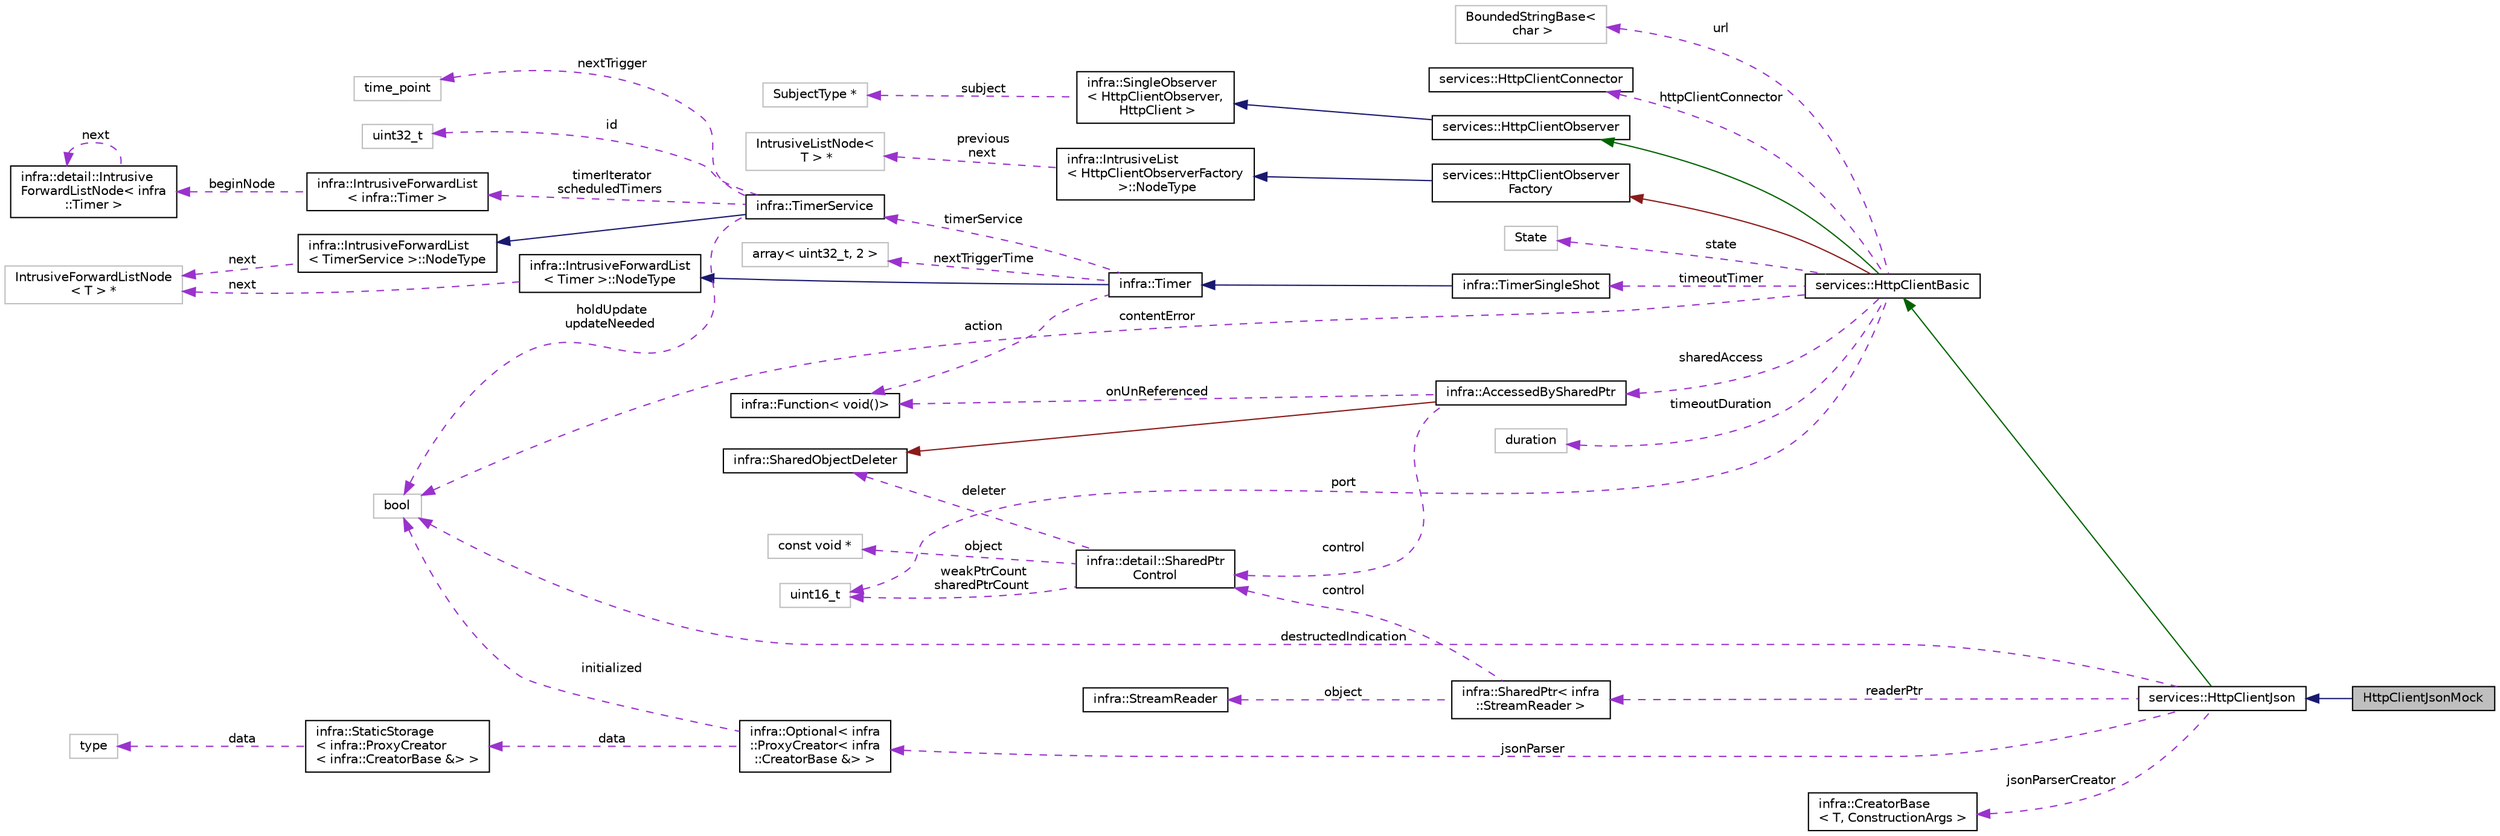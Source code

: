 digraph "HttpClientJsonMock"
{
 // INTERACTIVE_SVG=YES
  edge [fontname="Helvetica",fontsize="10",labelfontname="Helvetica",labelfontsize="10"];
  node [fontname="Helvetica",fontsize="10",shape=record];
  rankdir="LR";
  Node7 [label="HttpClientJsonMock",height=0.2,width=0.4,color="black", fillcolor="grey75", style="filled", fontcolor="black"];
  Node8 -> Node7 [dir="back",color="midnightblue",fontsize="10",style="solid",fontname="Helvetica"];
  Node8 [label="services::HttpClientJson",height=0.2,width=0.4,color="black", fillcolor="white", style="filled",URL="$df/dd9/classservices_1_1_http_client_json.html"];
  Node9 -> Node8 [dir="back",color="darkgreen",fontsize="10",style="solid",fontname="Helvetica"];
  Node9 [label="services::HttpClientBasic",height=0.2,width=0.4,color="black", fillcolor="white", style="filled",URL="$db/dae/classservices_1_1_http_client_basic.html"];
  Node10 -> Node9 [dir="back",color="darkgreen",fontsize="10",style="solid",fontname="Helvetica"];
  Node10 [label="services::HttpClientObserver",height=0.2,width=0.4,color="black", fillcolor="white", style="filled",URL="$d3/db1/classservices_1_1_http_client_observer.html"];
  Node11 -> Node10 [dir="back",color="midnightblue",fontsize="10",style="solid",fontname="Helvetica"];
  Node11 [label="infra::SingleObserver\l\< HttpClientObserver,\l HttpClient \>",height=0.2,width=0.4,color="black", fillcolor="white", style="filled",URL="$dc/d4c/classinfra_1_1_single_observer.html"];
  Node12 -> Node11 [dir="back",color="darkorchid3",fontsize="10",style="dashed",label=" subject" ,fontname="Helvetica"];
  Node12 [label="SubjectType *",height=0.2,width=0.4,color="grey75", fillcolor="white", style="filled"];
  Node13 -> Node9 [dir="back",color="firebrick4",fontsize="10",style="solid",fontname="Helvetica"];
  Node13 [label="services::HttpClientObserver\lFactory",height=0.2,width=0.4,color="black", fillcolor="white", style="filled",URL="$d9/d25/classservices_1_1_http_client_observer_factory.html"];
  Node14 -> Node13 [dir="back",color="midnightblue",fontsize="10",style="solid",fontname="Helvetica"];
  Node14 [label="infra::IntrusiveList\l\< HttpClientObserverFactory\l \>::NodeType",height=0.2,width=0.4,color="black", fillcolor="white", style="filled",URL="$d7/da5/classinfra_1_1detail_1_1_intrusive_list_node.html"];
  Node15 -> Node14 [dir="back",color="darkorchid3",fontsize="10",style="dashed",label=" previous\nnext" ,fontname="Helvetica"];
  Node15 [label="IntrusiveListNode\<\l T \> *",height=0.2,width=0.4,color="grey75", fillcolor="white", style="filled"];
  Node16 -> Node9 [dir="back",color="darkorchid3",fontsize="10",style="dashed",label=" timeoutDuration" ,fontname="Helvetica"];
  Node16 [label="duration",height=0.2,width=0.4,color="grey75", fillcolor="white", style="filled"];
  Node17 -> Node9 [dir="back",color="darkorchid3",fontsize="10",style="dashed",label=" timeoutTimer" ,fontname="Helvetica"];
  Node17 [label="infra::TimerSingleShot",height=0.2,width=0.4,color="black", fillcolor="white", style="filled",URL="$d8/d87/classinfra_1_1_timer_single_shot.html"];
  Node18 -> Node17 [dir="back",color="midnightblue",fontsize="10",style="solid",fontname="Helvetica"];
  Node18 [label="infra::Timer",height=0.2,width=0.4,color="black", fillcolor="white", style="filled",URL="$d5/da5/classinfra_1_1_timer.html"];
  Node19 -> Node18 [dir="back",color="midnightblue",fontsize="10",style="solid",fontname="Helvetica"];
  Node19 [label="infra::IntrusiveForwardList\l\< Timer \>::NodeType",height=0.2,width=0.4,color="black", fillcolor="white", style="filled",URL="$d7/d4a/classinfra_1_1detail_1_1_intrusive_forward_list_node.html"];
  Node20 -> Node19 [dir="back",color="darkorchid3",fontsize="10",style="dashed",label=" next" ,fontname="Helvetica"];
  Node20 [label="IntrusiveForwardListNode\l\< T \> *",height=0.2,width=0.4,color="grey75", fillcolor="white", style="filled"];
  Node21 -> Node18 [dir="back",color="darkorchid3",fontsize="10",style="dashed",label=" action" ,fontname="Helvetica"];
  Node21 [label="infra::Function\< void()\>",height=0.2,width=0.4,color="black", fillcolor="white", style="filled",URL="$da/d07/classinfra_1_1_function.html"];
  Node22 -> Node18 [dir="back",color="darkorchid3",fontsize="10",style="dashed",label=" nextTriggerTime" ,fontname="Helvetica"];
  Node22 [label="array\< uint32_t, 2 \>",height=0.2,width=0.4,color="grey75", fillcolor="white", style="filled"];
  Node23 -> Node18 [dir="back",color="darkorchid3",fontsize="10",style="dashed",label=" timerService" ,fontname="Helvetica"];
  Node23 [label="infra::TimerService",height=0.2,width=0.4,color="black", fillcolor="white", style="filled",URL="$da/def/classinfra_1_1_timer_service.html"];
  Node24 -> Node23 [dir="back",color="midnightblue",fontsize="10",style="solid",fontname="Helvetica"];
  Node24 [label="infra::IntrusiveForwardList\l\< TimerService \>::NodeType",height=0.2,width=0.4,color="black", fillcolor="white", style="filled",URL="$d7/d4a/classinfra_1_1detail_1_1_intrusive_forward_list_node.html"];
  Node20 -> Node24 [dir="back",color="darkorchid3",fontsize="10",style="dashed",label=" next" ,fontname="Helvetica"];
  Node25 -> Node23 [dir="back",color="darkorchid3",fontsize="10",style="dashed",label=" nextTrigger" ,fontname="Helvetica"];
  Node25 [label="time_point",height=0.2,width=0.4,color="grey75", fillcolor="white", style="filled"];
  Node26 -> Node23 [dir="back",color="darkorchid3",fontsize="10",style="dashed",label=" timerIterator\nscheduledTimers" ,fontname="Helvetica"];
  Node26 [label="infra::IntrusiveForwardList\l\< infra::Timer \>",height=0.2,width=0.4,color="black", fillcolor="white", style="filled",URL="$d3/d66/classinfra_1_1_intrusive_forward_list.html"];
  Node27 -> Node26 [dir="back",color="darkorchid3",fontsize="10",style="dashed",label=" beginNode" ,fontname="Helvetica"];
  Node27 [label="infra::detail::Intrusive\lForwardListNode\< infra\l::Timer \>",height=0.2,width=0.4,color="black", fillcolor="white", style="filled",URL="$d7/d4a/classinfra_1_1detail_1_1_intrusive_forward_list_node.html"];
  Node27 -> Node27 [dir="back",color="darkorchid3",fontsize="10",style="dashed",label=" next" ,fontname="Helvetica"];
  Node28 -> Node23 [dir="back",color="darkorchid3",fontsize="10",style="dashed",label=" id" ,fontname="Helvetica"];
  Node28 [label="uint32_t",height=0.2,width=0.4,color="grey75", fillcolor="white", style="filled"];
  Node29 -> Node23 [dir="back",color="darkorchid3",fontsize="10",style="dashed",label=" holdUpdate\nupdateNeeded" ,fontname="Helvetica"];
  Node29 [label="bool",height=0.2,width=0.4,color="grey75", fillcolor="white", style="filled"];
  Node30 -> Node9 [dir="back",color="darkorchid3",fontsize="10",style="dashed",label=" port" ,fontname="Helvetica"];
  Node30 [label="uint16_t",height=0.2,width=0.4,color="grey75", fillcolor="white", style="filled"];
  Node31 -> Node9 [dir="back",color="darkorchid3",fontsize="10",style="dashed",label=" url" ,fontname="Helvetica"];
  Node31 [label="BoundedStringBase\<\l char \>",height=0.2,width=0.4,color="grey75", fillcolor="white", style="filled"];
  Node29 -> Node9 [dir="back",color="darkorchid3",fontsize="10",style="dashed",label=" contentError" ,fontname="Helvetica"];
  Node32 -> Node9 [dir="back",color="darkorchid3",fontsize="10",style="dashed",label=" httpClientConnector" ,fontname="Helvetica"];
  Node32 [label="services::HttpClientConnector",height=0.2,width=0.4,color="black", fillcolor="white", style="filled",URL="$de/d5a/classservices_1_1_http_client_connector.html"];
  Node33 -> Node9 [dir="back",color="darkorchid3",fontsize="10",style="dashed",label=" state" ,fontname="Helvetica"];
  Node33 [label="State",height=0.2,width=0.4,color="grey75", fillcolor="white", style="filled"];
  Node34 -> Node9 [dir="back",color="darkorchid3",fontsize="10",style="dashed",label=" sharedAccess" ,fontname="Helvetica"];
  Node34 [label="infra::AccessedBySharedPtr",height=0.2,width=0.4,color="black", fillcolor="white", style="filled",URL="$da/d78/classinfra_1_1_accessed_by_shared_ptr.html"];
  Node35 -> Node34 [dir="back",color="firebrick4",fontsize="10",style="solid",fontname="Helvetica"];
  Node35 [label="infra::SharedObjectDeleter",height=0.2,width=0.4,color="black", fillcolor="white", style="filled",URL="$da/dcd/classinfra_1_1_shared_object_deleter.html"];
  Node21 -> Node34 [dir="back",color="darkorchid3",fontsize="10",style="dashed",label=" onUnReferenced" ,fontname="Helvetica"];
  Node36 -> Node34 [dir="back",color="darkorchid3",fontsize="10",style="dashed",label=" control" ,fontname="Helvetica"];
  Node36 [label="infra::detail::SharedPtr\lControl",height=0.2,width=0.4,color="black", fillcolor="white", style="filled",URL="$dd/d9a/classinfra_1_1detail_1_1_shared_ptr_control.html"];
  Node37 -> Node36 [dir="back",color="darkorchid3",fontsize="10",style="dashed",label=" object" ,fontname="Helvetica"];
  Node37 [label="const void *",height=0.2,width=0.4,color="grey75", fillcolor="white", style="filled"];
  Node30 -> Node36 [dir="back",color="darkorchid3",fontsize="10",style="dashed",label=" weakPtrCount\nsharedPtrCount" ,fontname="Helvetica"];
  Node35 -> Node36 [dir="back",color="darkorchid3",fontsize="10",style="dashed",label=" deleter" ,fontname="Helvetica"];
  Node38 -> Node8 [dir="back",color="darkorchid3",fontsize="10",style="dashed",label=" jsonParser" ,fontname="Helvetica"];
  Node38 [label="infra::Optional\< infra\l::ProxyCreator\< infra\l::CreatorBase &\> \>",height=0.2,width=0.4,color="black", fillcolor="white", style="filled",URL="$dc/df7/classinfra_1_1_optional.html"];
  Node39 -> Node38 [dir="back",color="darkorchid3",fontsize="10",style="dashed",label=" data" ,fontname="Helvetica"];
  Node39 [label="infra::StaticStorage\l\< infra::ProxyCreator\l\< infra::CreatorBase &\> \>",height=0.2,width=0.4,color="black", fillcolor="white", style="filled",URL="$d0/d8c/classinfra_1_1_static_storage.html"];
  Node40 -> Node39 [dir="back",color="darkorchid3",fontsize="10",style="dashed",label=" data" ,fontname="Helvetica"];
  Node40 [label="type",height=0.2,width=0.4,color="grey75", fillcolor="white", style="filled"];
  Node29 -> Node38 [dir="back",color="darkorchid3",fontsize="10",style="dashed",label=" initialized" ,fontname="Helvetica"];
  Node29 -> Node8 [dir="back",color="darkorchid3",fontsize="10",style="dashed",label=" destructedIndication" ,fontname="Helvetica"];
  Node41 -> Node8 [dir="back",color="darkorchid3",fontsize="10",style="dashed",label=" readerPtr" ,fontname="Helvetica"];
  Node41 [label="infra::SharedPtr\< infra\l::StreamReader \>",height=0.2,width=0.4,color="black", fillcolor="white", style="filled",URL="$d1/d17/classinfra_1_1_shared_ptr.html"];
  Node42 -> Node41 [dir="back",color="darkorchid3",fontsize="10",style="dashed",label=" object" ,fontname="Helvetica"];
  Node42 [label="infra::StreamReader",height=0.2,width=0.4,color="black", fillcolor="white", style="filled",URL="$d2/d90/classinfra_1_1_stream_reader.html"];
  Node36 -> Node41 [dir="back",color="darkorchid3",fontsize="10",style="dashed",label=" control" ,fontname="Helvetica"];
  Node43 -> Node8 [dir="back",color="darkorchid3",fontsize="10",style="dashed",label=" jsonParserCreator" ,fontname="Helvetica"];
  Node43 [label="infra::CreatorBase\l\< T, ConstructionArgs \>",height=0.2,width=0.4,color="black", fillcolor="white", style="filled",URL="$de/de6/classinfra_1_1_creator_base.html"];
}
